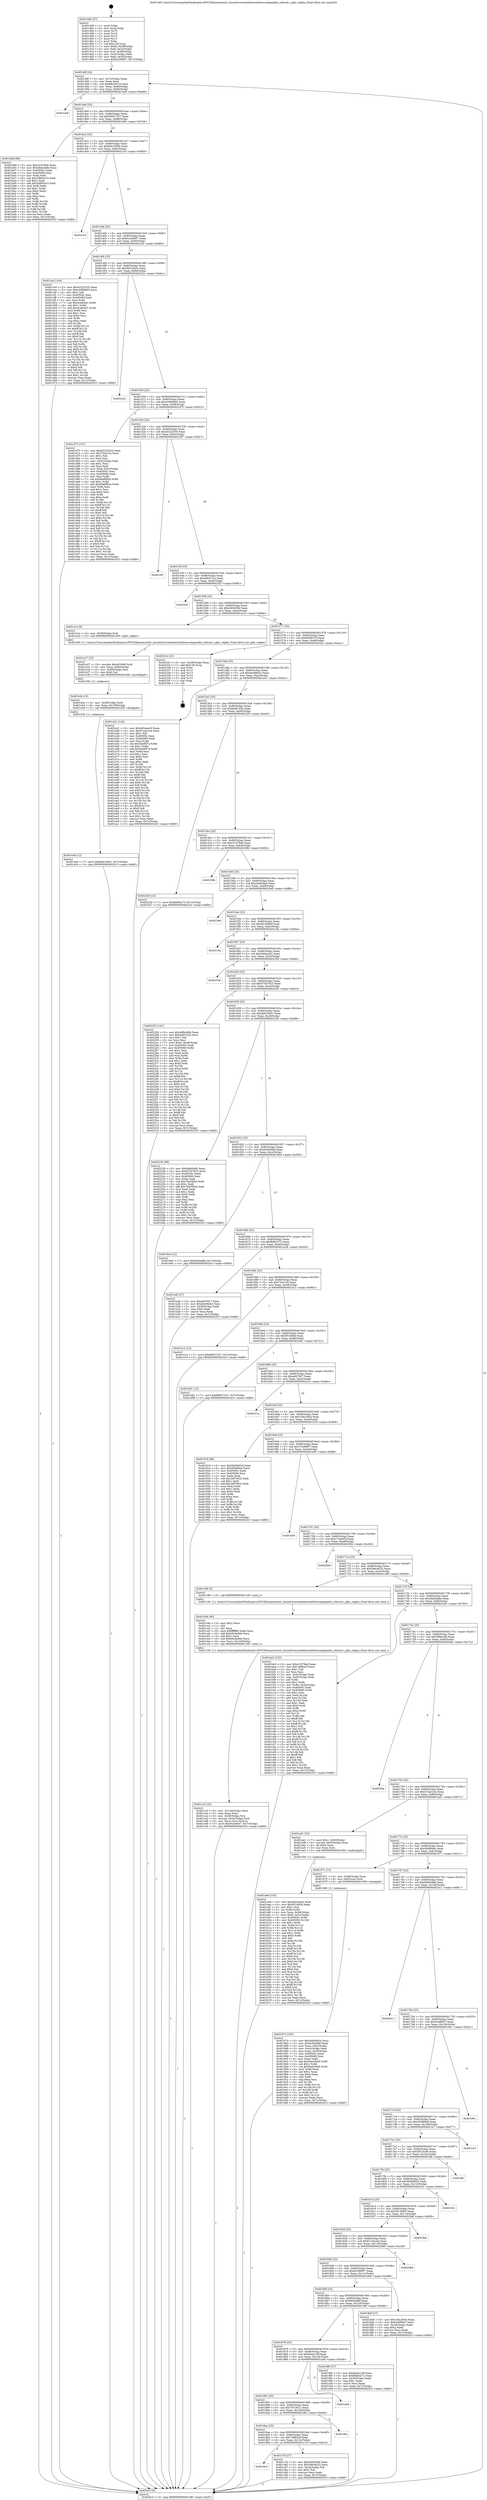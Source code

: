 digraph "0x401460" {
  label = "0x401460 (/mnt/c/Users/mathe/Desktop/tcc/POCII/binaries/extr_linuxdriversnetethernetfreescalegianfar_ethtool.c_gfar_reglen_Final-ollvm.out::main(0))"
  labelloc = "t"
  node[shape=record]

  Entry [label="",width=0.3,height=0.3,shape=circle,fillcolor=black,style=filled]
  "0x40148f" [label="{
     0x40148f [26]\l
     | [instrs]\l
     &nbsp;&nbsp;0x40148f \<+3\>: mov -0x7c(%rbp),%eax\l
     &nbsp;&nbsp;0x401492 \<+2\>: mov %eax,%ecx\l
     &nbsp;&nbsp;0x401494 \<+6\>: sub $0x88c301c3,%ecx\l
     &nbsp;&nbsp;0x40149a \<+3\>: mov %eax,-0x80(%rbp)\l
     &nbsp;&nbsp;0x40149d \<+6\>: mov %ecx,-0x84(%rbp)\l
     &nbsp;&nbsp;0x4014a3 \<+6\>: je 0000000000401ee9 \<main+0xa89\>\l
  }"]
  "0x401ee9" [label="{
     0x401ee9\l
  }", style=dashed]
  "0x4014a9" [label="{
     0x4014a9 [25]\l
     | [instrs]\l
     &nbsp;&nbsp;0x4014a9 \<+5\>: jmp 00000000004014ae \<main+0x4e\>\l
     &nbsp;&nbsp;0x4014ae \<+3\>: mov -0x80(%rbp),%eax\l
     &nbsp;&nbsp;0x4014b1 \<+5\>: sub $0x89937327,%eax\l
     &nbsp;&nbsp;0x4014b6 \<+6\>: mov %eax,-0x88(%rbp)\l
     &nbsp;&nbsp;0x4014bc \<+6\>: je 0000000000401b8d \<main+0x72d\>\l
  }"]
  Exit [label="",width=0.3,height=0.3,shape=circle,fillcolor=black,style=filled,peripheries=2]
  "0x401b8d" [label="{
     0x401b8d [88]\l
     | [instrs]\l
     &nbsp;&nbsp;0x401b8d \<+5\>: mov $0xc51f78a8,%eax\l
     &nbsp;&nbsp;0x401b92 \<+5\>: mov $0x28d2da8e,%ecx\l
     &nbsp;&nbsp;0x401b97 \<+7\>: mov 0x40505c,%edx\l
     &nbsp;&nbsp;0x401b9e \<+7\>: mov 0x405060,%esi\l
     &nbsp;&nbsp;0x401ba5 \<+2\>: mov %edx,%edi\l
     &nbsp;&nbsp;0x401ba7 \<+6\>: sub $0x2d882e10,%edi\l
     &nbsp;&nbsp;0x401bad \<+3\>: sub $0x1,%edi\l
     &nbsp;&nbsp;0x401bb0 \<+6\>: add $0x2d882e10,%edi\l
     &nbsp;&nbsp;0x401bb6 \<+3\>: imul %edi,%edx\l
     &nbsp;&nbsp;0x401bb9 \<+3\>: and $0x1,%edx\l
     &nbsp;&nbsp;0x401bbc \<+3\>: cmp $0x0,%edx\l
     &nbsp;&nbsp;0x401bbf \<+4\>: sete %r8b\l
     &nbsp;&nbsp;0x401bc3 \<+3\>: cmp $0xa,%esi\l
     &nbsp;&nbsp;0x401bc6 \<+4\>: setl %r9b\l
     &nbsp;&nbsp;0x401bca \<+3\>: mov %r8b,%r10b\l
     &nbsp;&nbsp;0x401bcd \<+3\>: and %r9b,%r10b\l
     &nbsp;&nbsp;0x401bd0 \<+3\>: xor %r9b,%r8b\l
     &nbsp;&nbsp;0x401bd3 \<+3\>: or %r8b,%r10b\l
     &nbsp;&nbsp;0x401bd6 \<+4\>: test $0x1,%r10b\l
     &nbsp;&nbsp;0x401bda \<+3\>: cmovne %ecx,%eax\l
     &nbsp;&nbsp;0x401bdd \<+3\>: mov %eax,-0x7c(%rbp)\l
     &nbsp;&nbsp;0x401be0 \<+5\>: jmp 000000000040241f \<main+0xfbf\>\l
  }"]
  "0x4014c2" [label="{
     0x4014c2 [25]\l
     | [instrs]\l
     &nbsp;&nbsp;0x4014c2 \<+5\>: jmp 00000000004014c7 \<main+0x67\>\l
     &nbsp;&nbsp;0x4014c7 \<+3\>: mov -0x80(%rbp),%eax\l
     &nbsp;&nbsp;0x4014ca \<+5\>: sub $0x8dc2369a,%eax\l
     &nbsp;&nbsp;0x4014cf \<+6\>: mov %eax,-0x8c(%rbp)\l
     &nbsp;&nbsp;0x4014d5 \<+6\>: je 00000000004021e3 \<main+0xd83\>\l
  }"]
  "0x401e4d" [label="{
     0x401e4d [12]\l
     | [instrs]\l
     &nbsp;&nbsp;0x401e4d \<+7\>: movl $0xdb919ed1,-0x7c(%rbp)\l
     &nbsp;&nbsp;0x401e54 \<+5\>: jmp 000000000040241f \<main+0xfbf\>\l
  }"]
  "0x4021e3" [label="{
     0x4021e3\l
  }", style=dashed]
  "0x4014db" [label="{
     0x4014db [25]\l
     | [instrs]\l
     &nbsp;&nbsp;0x4014db \<+5\>: jmp 00000000004014e0 \<main+0x80\>\l
     &nbsp;&nbsp;0x4014e0 \<+3\>: mov -0x80(%rbp),%eax\l
     &nbsp;&nbsp;0x4014e3 \<+5\>: sub $0x91ee9457,%eax\l
     &nbsp;&nbsp;0x4014e8 \<+6\>: mov %eax,-0x90(%rbp)\l
     &nbsp;&nbsp;0x4014ee \<+6\>: je 0000000000401ce5 \<main+0x885\>\l
  }"]
  "0x401e3e" [label="{
     0x401e3e [15]\l
     | [instrs]\l
     &nbsp;&nbsp;0x401e3e \<+4\>: mov -0x58(%rbp),%rdi\l
     &nbsp;&nbsp;0x401e42 \<+6\>: mov %eax,-0x138(%rbp)\l
     &nbsp;&nbsp;0x401e48 \<+5\>: call 0000000000401030 \<free@plt\>\l
     | [calls]\l
     &nbsp;&nbsp;0x401030 \{1\} (unknown)\l
  }"]
  "0x401ce5" [label="{
     0x401ce5 [144]\l
     | [instrs]\l
     &nbsp;&nbsp;0x401ce5 \<+5\>: mov $0xa5222535,%eax\l
     &nbsp;&nbsp;0x401cea \<+5\>: mov $0xa34946d3,%ecx\l
     &nbsp;&nbsp;0x401cef \<+2\>: mov $0x1,%dl\l
     &nbsp;&nbsp;0x401cf1 \<+7\>: mov 0x40505c,%esi\l
     &nbsp;&nbsp;0x401cf8 \<+7\>: mov 0x405060,%edi\l
     &nbsp;&nbsp;0x401cff \<+3\>: mov %esi,%r8d\l
     &nbsp;&nbsp;0x401d02 \<+7\>: sub $0x4cafe4d1,%r8d\l
     &nbsp;&nbsp;0x401d09 \<+4\>: sub $0x1,%r8d\l
     &nbsp;&nbsp;0x401d0d \<+7\>: add $0x4cafe4d1,%r8d\l
     &nbsp;&nbsp;0x401d14 \<+4\>: imul %r8d,%esi\l
     &nbsp;&nbsp;0x401d18 \<+3\>: and $0x1,%esi\l
     &nbsp;&nbsp;0x401d1b \<+3\>: cmp $0x0,%esi\l
     &nbsp;&nbsp;0x401d1e \<+4\>: sete %r9b\l
     &nbsp;&nbsp;0x401d22 \<+3\>: cmp $0xa,%edi\l
     &nbsp;&nbsp;0x401d25 \<+4\>: setl %r10b\l
     &nbsp;&nbsp;0x401d29 \<+3\>: mov %r9b,%r11b\l
     &nbsp;&nbsp;0x401d2c \<+4\>: xor $0xff,%r11b\l
     &nbsp;&nbsp;0x401d30 \<+3\>: mov %r10b,%bl\l
     &nbsp;&nbsp;0x401d33 \<+3\>: xor $0xff,%bl\l
     &nbsp;&nbsp;0x401d36 \<+3\>: xor $0x0,%dl\l
     &nbsp;&nbsp;0x401d39 \<+3\>: mov %r11b,%r14b\l
     &nbsp;&nbsp;0x401d3c \<+4\>: and $0x0,%r14b\l
     &nbsp;&nbsp;0x401d40 \<+3\>: and %dl,%r9b\l
     &nbsp;&nbsp;0x401d43 \<+3\>: mov %bl,%r15b\l
     &nbsp;&nbsp;0x401d46 \<+4\>: and $0x0,%r15b\l
     &nbsp;&nbsp;0x401d4a \<+3\>: and %dl,%r10b\l
     &nbsp;&nbsp;0x401d4d \<+3\>: or %r9b,%r14b\l
     &nbsp;&nbsp;0x401d50 \<+3\>: or %r10b,%r15b\l
     &nbsp;&nbsp;0x401d53 \<+3\>: xor %r15b,%r14b\l
     &nbsp;&nbsp;0x401d56 \<+3\>: or %bl,%r11b\l
     &nbsp;&nbsp;0x401d59 \<+4\>: xor $0xff,%r11b\l
     &nbsp;&nbsp;0x401d5d \<+3\>: or $0x0,%dl\l
     &nbsp;&nbsp;0x401d60 \<+3\>: and %dl,%r11b\l
     &nbsp;&nbsp;0x401d63 \<+3\>: or %r11b,%r14b\l
     &nbsp;&nbsp;0x401d66 \<+4\>: test $0x1,%r14b\l
     &nbsp;&nbsp;0x401d6a \<+3\>: cmovne %ecx,%eax\l
     &nbsp;&nbsp;0x401d6d \<+3\>: mov %eax,-0x7c(%rbp)\l
     &nbsp;&nbsp;0x401d70 \<+5\>: jmp 000000000040241f \<main+0xfbf\>\l
  }"]
  "0x4014f4" [label="{
     0x4014f4 [25]\l
     | [instrs]\l
     &nbsp;&nbsp;0x4014f4 \<+5\>: jmp 00000000004014f9 \<main+0x99\>\l
     &nbsp;&nbsp;0x4014f9 \<+3\>: mov -0x80(%rbp),%eax\l
     &nbsp;&nbsp;0x4014fc \<+5\>: sub $0x9b319a2e,%eax\l
     &nbsp;&nbsp;0x401501 \<+6\>: mov %eax,-0x94(%rbp)\l
     &nbsp;&nbsp;0x401507 \<+6\>: je 000000000040222a \<main+0xdca\>\l
  }"]
  "0x401e27" [label="{
     0x401e27 [23]\l
     | [instrs]\l
     &nbsp;&nbsp;0x401e27 \<+10\>: movabs $0x4030d6,%rdi\l
     &nbsp;&nbsp;0x401e31 \<+3\>: mov %eax,-0x60(%rbp)\l
     &nbsp;&nbsp;0x401e34 \<+3\>: mov -0x60(%rbp),%esi\l
     &nbsp;&nbsp;0x401e37 \<+2\>: mov $0x0,%al\l
     &nbsp;&nbsp;0x401e39 \<+5\>: call 0000000000401040 \<printf@plt\>\l
     | [calls]\l
     &nbsp;&nbsp;0x401040 \{1\} (unknown)\l
  }"]
  "0x40222a" [label="{
     0x40222a\l
  }", style=dashed]
  "0x40150d" [label="{
     0x40150d [25]\l
     | [instrs]\l
     &nbsp;&nbsp;0x40150d \<+5\>: jmp 0000000000401512 \<main+0xb2\>\l
     &nbsp;&nbsp;0x401512 \<+3\>: mov -0x80(%rbp),%eax\l
     &nbsp;&nbsp;0x401515 \<+5\>: sub $0xa34946d3,%eax\l
     &nbsp;&nbsp;0x40151a \<+6\>: mov %eax,-0x98(%rbp)\l
     &nbsp;&nbsp;0x401520 \<+6\>: je 0000000000401d75 \<main+0x915\>\l
  }"]
  "0x401cc5" [label="{
     0x401cc5 [32]\l
     | [instrs]\l
     &nbsp;&nbsp;0x401cc5 \<+6\>: mov -0x134(%rbp),%ecx\l
     &nbsp;&nbsp;0x401ccb \<+3\>: imul %eax,%ecx\l
     &nbsp;&nbsp;0x401cce \<+4\>: mov -0x58(%rbp),%rsi\l
     &nbsp;&nbsp;0x401cd2 \<+4\>: movslq -0x5c(%rbp),%rdi\l
     &nbsp;&nbsp;0x401cd6 \<+3\>: mov %ecx,(%rsi,%rdi,4)\l
     &nbsp;&nbsp;0x401cd9 \<+7\>: movl $0x91ee9457,-0x7c(%rbp)\l
     &nbsp;&nbsp;0x401ce0 \<+5\>: jmp 000000000040241f \<main+0xfbf\>\l
  }"]
  "0x401d75" [label="{
     0x401d75 [157]\l
     | [instrs]\l
     &nbsp;&nbsp;0x401d75 \<+5\>: mov $0xa5222535,%eax\l
     &nbsp;&nbsp;0x401d7a \<+5\>: mov $0x73a3142,%ecx\l
     &nbsp;&nbsp;0x401d7f \<+2\>: mov $0x1,%dl\l
     &nbsp;&nbsp;0x401d81 \<+2\>: xor %esi,%esi\l
     &nbsp;&nbsp;0x401d83 \<+3\>: mov -0x5c(%rbp),%edi\l
     &nbsp;&nbsp;0x401d86 \<+3\>: sub $0x1,%esi\l
     &nbsp;&nbsp;0x401d89 \<+2\>: sub %esi,%edi\l
     &nbsp;&nbsp;0x401d8b \<+3\>: mov %edi,-0x5c(%rbp)\l
     &nbsp;&nbsp;0x401d8e \<+7\>: mov 0x40505c,%esi\l
     &nbsp;&nbsp;0x401d95 \<+7\>: mov 0x405060,%edi\l
     &nbsp;&nbsp;0x401d9c \<+3\>: mov %esi,%r8d\l
     &nbsp;&nbsp;0x401d9f \<+7\>: sub $0xb8e9f9cb,%r8d\l
     &nbsp;&nbsp;0x401da6 \<+4\>: sub $0x1,%r8d\l
     &nbsp;&nbsp;0x401daa \<+7\>: add $0xb8e9f9cb,%r8d\l
     &nbsp;&nbsp;0x401db1 \<+4\>: imul %r8d,%esi\l
     &nbsp;&nbsp;0x401db5 \<+3\>: and $0x1,%esi\l
     &nbsp;&nbsp;0x401db8 \<+3\>: cmp $0x0,%esi\l
     &nbsp;&nbsp;0x401dbb \<+4\>: sete %r9b\l
     &nbsp;&nbsp;0x401dbf \<+3\>: cmp $0xa,%edi\l
     &nbsp;&nbsp;0x401dc2 \<+4\>: setl %r10b\l
     &nbsp;&nbsp;0x401dc6 \<+3\>: mov %r9b,%r11b\l
     &nbsp;&nbsp;0x401dc9 \<+4\>: xor $0xff,%r11b\l
     &nbsp;&nbsp;0x401dcd \<+3\>: mov %r10b,%bl\l
     &nbsp;&nbsp;0x401dd0 \<+3\>: xor $0xff,%bl\l
     &nbsp;&nbsp;0x401dd3 \<+3\>: xor $0x0,%dl\l
     &nbsp;&nbsp;0x401dd6 \<+3\>: mov %r11b,%r14b\l
     &nbsp;&nbsp;0x401dd9 \<+4\>: and $0x0,%r14b\l
     &nbsp;&nbsp;0x401ddd \<+3\>: and %dl,%r9b\l
     &nbsp;&nbsp;0x401de0 \<+3\>: mov %bl,%r15b\l
     &nbsp;&nbsp;0x401de3 \<+4\>: and $0x0,%r15b\l
     &nbsp;&nbsp;0x401de7 \<+3\>: and %dl,%r10b\l
     &nbsp;&nbsp;0x401dea \<+3\>: or %r9b,%r14b\l
     &nbsp;&nbsp;0x401ded \<+3\>: or %r10b,%r15b\l
     &nbsp;&nbsp;0x401df0 \<+3\>: xor %r15b,%r14b\l
     &nbsp;&nbsp;0x401df3 \<+3\>: or %bl,%r11b\l
     &nbsp;&nbsp;0x401df6 \<+4\>: xor $0xff,%r11b\l
     &nbsp;&nbsp;0x401dfa \<+3\>: or $0x0,%dl\l
     &nbsp;&nbsp;0x401dfd \<+3\>: and %dl,%r11b\l
     &nbsp;&nbsp;0x401e00 \<+3\>: or %r11b,%r14b\l
     &nbsp;&nbsp;0x401e03 \<+4\>: test $0x1,%r14b\l
     &nbsp;&nbsp;0x401e07 \<+3\>: cmovne %ecx,%eax\l
     &nbsp;&nbsp;0x401e0a \<+3\>: mov %eax,-0x7c(%rbp)\l
     &nbsp;&nbsp;0x401e0d \<+5\>: jmp 000000000040241f \<main+0xfbf\>\l
  }"]
  "0x401526" [label="{
     0x401526 [25]\l
     | [instrs]\l
     &nbsp;&nbsp;0x401526 \<+5\>: jmp 000000000040152b \<main+0xcb\>\l
     &nbsp;&nbsp;0x40152b \<+3\>: mov -0x80(%rbp),%eax\l
     &nbsp;&nbsp;0x40152e \<+5\>: sub $0xa5222535,%eax\l
     &nbsp;&nbsp;0x401533 \<+6\>: mov %eax,-0x9c(%rbp)\l
     &nbsp;&nbsp;0x401539 \<+6\>: je 0000000000402397 \<main+0xf37\>\l
  }"]
  "0x401c9d" [label="{
     0x401c9d [40]\l
     | [instrs]\l
     &nbsp;&nbsp;0x401c9d \<+5\>: mov $0x2,%ecx\l
     &nbsp;&nbsp;0x401ca2 \<+1\>: cltd\l
     &nbsp;&nbsp;0x401ca3 \<+2\>: idiv %ecx\l
     &nbsp;&nbsp;0x401ca5 \<+6\>: imul $0xfffffffe,%edx,%ecx\l
     &nbsp;&nbsp;0x401cab \<+6\>: add $0xb6c9a9de,%ecx\l
     &nbsp;&nbsp;0x401cb1 \<+3\>: add $0x1,%ecx\l
     &nbsp;&nbsp;0x401cb4 \<+6\>: sub $0xb6c9a9de,%ecx\l
     &nbsp;&nbsp;0x401cba \<+6\>: mov %ecx,-0x134(%rbp)\l
     &nbsp;&nbsp;0x401cc0 \<+5\>: call 0000000000401160 \<next_i\>\l
     | [calls]\l
     &nbsp;&nbsp;0x401160 \{1\} (/mnt/c/Users/mathe/Desktop/tcc/POCII/binaries/extr_linuxdriversnetethernetfreescalegianfar_ethtool.c_gfar_reglen_Final-ollvm.out::next_i)\l
  }"]
  "0x402397" [label="{
     0x402397\l
  }", style=dashed]
  "0x40153f" [label="{
     0x40153f [25]\l
     | [instrs]\l
     &nbsp;&nbsp;0x40153f \<+5\>: jmp 0000000000401544 \<main+0xe4\>\l
     &nbsp;&nbsp;0x401544 \<+3\>: mov -0x80(%rbp),%eax\l
     &nbsp;&nbsp;0x401547 \<+5\>: sub $0xab6472cc,%eax\l
     &nbsp;&nbsp;0x40154c \<+6\>: mov %eax,-0xa0(%rbp)\l
     &nbsp;&nbsp;0x401552 \<+6\>: je 00000000004023f2 \<main+0xf92\>\l
  }"]
  "0x4018c3" [label="{
     0x4018c3\l
  }", style=dashed]
  "0x4023f2" [label="{
     0x4023f2\l
  }", style=dashed]
  "0x401558" [label="{
     0x401558 [25]\l
     | [instrs]\l
     &nbsp;&nbsp;0x401558 \<+5\>: jmp 000000000040155d \<main+0xfd\>\l
     &nbsp;&nbsp;0x40155d \<+3\>: mov -0x80(%rbp),%eax\l
     &nbsp;&nbsp;0x401560 \<+5\>: sub $0xb565d5fd,%eax\l
     &nbsp;&nbsp;0x401565 \<+6\>: mov %eax,-0xa4(%rbp)\l
     &nbsp;&nbsp;0x40156b \<+6\>: je 0000000000401e1e \<main+0x9be\>\l
  }"]
  "0x401c7d" [label="{
     0x401c7d [27]\l
     | [instrs]\l
     &nbsp;&nbsp;0x401c7d \<+5\>: mov $0xb565d5fd,%eax\l
     &nbsp;&nbsp;0x401c82 \<+5\>: mov $0x286cbb25,%ecx\l
     &nbsp;&nbsp;0x401c87 \<+3\>: mov -0x2a(%rbp),%dl\l
     &nbsp;&nbsp;0x401c8a \<+3\>: test $0x1,%dl\l
     &nbsp;&nbsp;0x401c8d \<+3\>: cmovne %ecx,%eax\l
     &nbsp;&nbsp;0x401c90 \<+3\>: mov %eax,-0x7c(%rbp)\l
     &nbsp;&nbsp;0x401c93 \<+5\>: jmp 000000000040241f \<main+0xfbf\>\l
  }"]
  "0x401e1e" [label="{
     0x401e1e [9]\l
     | [instrs]\l
     &nbsp;&nbsp;0x401e1e \<+4\>: mov -0x58(%rbp),%rdi\l
     &nbsp;&nbsp;0x401e22 \<+5\>: call 0000000000401450 \<gfar_reglen\>\l
     | [calls]\l
     &nbsp;&nbsp;0x401450 \{1\} (/mnt/c/Users/mathe/Desktop/tcc/POCII/binaries/extr_linuxdriversnetethernetfreescalegianfar_ethtool.c_gfar_reglen_Final-ollvm.out::gfar_reglen)\l
  }"]
  "0x401571" [label="{
     0x401571 [25]\l
     | [instrs]\l
     &nbsp;&nbsp;0x401571 \<+5\>: jmp 0000000000401576 \<main+0x116\>\l
     &nbsp;&nbsp;0x401576 \<+3\>: mov -0x80(%rbp),%eax\l
     &nbsp;&nbsp;0x401579 \<+5\>: sub $0xbb982c7f,%eax\l
     &nbsp;&nbsp;0x40157e \<+6\>: mov %eax,-0xa8(%rbp)\l
     &nbsp;&nbsp;0x401584 \<+6\>: je 000000000040232c \<main+0xecc\>\l
  }"]
  "0x4018aa" [label="{
     0x4018aa [25]\l
     | [instrs]\l
     &nbsp;&nbsp;0x4018aa \<+5\>: jmp 00000000004018af \<main+0x44f\>\l
     &nbsp;&nbsp;0x4018af \<+3\>: mov -0x80(%rbp),%eax\l
     &nbsp;&nbsp;0x4018b2 \<+5\>: sub $0x7af862cf,%eax\l
     &nbsp;&nbsp;0x4018b7 \<+6\>: mov %eax,-0x12c(%rbp)\l
     &nbsp;&nbsp;0x4018bd \<+6\>: je 0000000000401c7d \<main+0x81d\>\l
  }"]
  "0x40232c" [label="{
     0x40232c [21]\l
     | [instrs]\l
     &nbsp;&nbsp;0x40232c \<+3\>: mov -0x38(%rbp),%eax\l
     &nbsp;&nbsp;0x40232f \<+7\>: add $0x128,%rsp\l
     &nbsp;&nbsp;0x402336 \<+1\>: pop %rbx\l
     &nbsp;&nbsp;0x402337 \<+2\>: pop %r12\l
     &nbsp;&nbsp;0x402339 \<+2\>: pop %r13\l
     &nbsp;&nbsp;0x40233b \<+2\>: pop %r14\l
     &nbsp;&nbsp;0x40233d \<+2\>: pop %r15\l
     &nbsp;&nbsp;0x40233f \<+1\>: pop %rbp\l
     &nbsp;&nbsp;0x402340 \<+1\>: ret\l
  }"]
  "0x40158a" [label="{
     0x40158a [25]\l
     | [instrs]\l
     &nbsp;&nbsp;0x40158a \<+5\>: jmp 000000000040158f \<main+0x12f\>\l
     &nbsp;&nbsp;0x40158f \<+3\>: mov -0x80(%rbp),%eax\l
     &nbsp;&nbsp;0x401592 \<+5\>: sub $0xbdc89e43,%eax\l
     &nbsp;&nbsp;0x401597 \<+6\>: mov %eax,-0xac(%rbp)\l
     &nbsp;&nbsp;0x40159d \<+6\>: je 0000000000401a41 \<main+0x5e1\>\l
  }"]
  "0x401f6e" [label="{
     0x401f6e\l
  }", style=dashed]
  "0x401a41" [label="{
     0x401a41 [144]\l
     | [instrs]\l
     &nbsp;&nbsp;0x401a41 \<+5\>: mov $0xd45eeab3,%eax\l
     &nbsp;&nbsp;0x401a46 \<+5\>: mov $0x47ea21e4,%ecx\l
     &nbsp;&nbsp;0x401a4b \<+2\>: mov $0x1,%dl\l
     &nbsp;&nbsp;0x401a4d \<+7\>: mov 0x40505c,%esi\l
     &nbsp;&nbsp;0x401a54 \<+7\>: mov 0x405060,%edi\l
     &nbsp;&nbsp;0x401a5b \<+3\>: mov %esi,%r8d\l
     &nbsp;&nbsp;0x401a5e \<+7\>: sub $0x5eb897a,%r8d\l
     &nbsp;&nbsp;0x401a65 \<+4\>: sub $0x1,%r8d\l
     &nbsp;&nbsp;0x401a69 \<+7\>: add $0x5eb897a,%r8d\l
     &nbsp;&nbsp;0x401a70 \<+4\>: imul %r8d,%esi\l
     &nbsp;&nbsp;0x401a74 \<+3\>: and $0x1,%esi\l
     &nbsp;&nbsp;0x401a77 \<+3\>: cmp $0x0,%esi\l
     &nbsp;&nbsp;0x401a7a \<+4\>: sete %r9b\l
     &nbsp;&nbsp;0x401a7e \<+3\>: cmp $0xa,%edi\l
     &nbsp;&nbsp;0x401a81 \<+4\>: setl %r10b\l
     &nbsp;&nbsp;0x401a85 \<+3\>: mov %r9b,%r11b\l
     &nbsp;&nbsp;0x401a88 \<+4\>: xor $0xff,%r11b\l
     &nbsp;&nbsp;0x401a8c \<+3\>: mov %r10b,%bl\l
     &nbsp;&nbsp;0x401a8f \<+3\>: xor $0xff,%bl\l
     &nbsp;&nbsp;0x401a92 \<+3\>: xor $0x0,%dl\l
     &nbsp;&nbsp;0x401a95 \<+3\>: mov %r11b,%r14b\l
     &nbsp;&nbsp;0x401a98 \<+4\>: and $0x0,%r14b\l
     &nbsp;&nbsp;0x401a9c \<+3\>: and %dl,%r9b\l
     &nbsp;&nbsp;0x401a9f \<+3\>: mov %bl,%r15b\l
     &nbsp;&nbsp;0x401aa2 \<+4\>: and $0x0,%r15b\l
     &nbsp;&nbsp;0x401aa6 \<+3\>: and %dl,%r10b\l
     &nbsp;&nbsp;0x401aa9 \<+3\>: or %r9b,%r14b\l
     &nbsp;&nbsp;0x401aac \<+3\>: or %r10b,%r15b\l
     &nbsp;&nbsp;0x401aaf \<+3\>: xor %r15b,%r14b\l
     &nbsp;&nbsp;0x401ab2 \<+3\>: or %bl,%r11b\l
     &nbsp;&nbsp;0x401ab5 \<+4\>: xor $0xff,%r11b\l
     &nbsp;&nbsp;0x401ab9 \<+3\>: or $0x0,%dl\l
     &nbsp;&nbsp;0x401abc \<+3\>: and %dl,%r11b\l
     &nbsp;&nbsp;0x401abf \<+3\>: or %r11b,%r14b\l
     &nbsp;&nbsp;0x401ac2 \<+4\>: test $0x1,%r14b\l
     &nbsp;&nbsp;0x401ac6 \<+3\>: cmovne %ecx,%eax\l
     &nbsp;&nbsp;0x401ac9 \<+3\>: mov %eax,-0x7c(%rbp)\l
     &nbsp;&nbsp;0x401acc \<+5\>: jmp 000000000040241f \<main+0xfbf\>\l
  }"]
  "0x4015a3" [label="{
     0x4015a3 [25]\l
     | [instrs]\l
     &nbsp;&nbsp;0x4015a3 \<+5\>: jmp 00000000004015a8 \<main+0x148\>\l
     &nbsp;&nbsp;0x4015a8 \<+3\>: mov -0x80(%rbp),%eax\l
     &nbsp;&nbsp;0x4015ab \<+5\>: sub $0xbefd7d2e,%eax\l
     &nbsp;&nbsp;0x4015b0 \<+6\>: mov %eax,-0xb0(%rbp)\l
     &nbsp;&nbsp;0x4015b6 \<+6\>: je 0000000000402320 \<main+0xec0\>\l
  }"]
  "0x401891" [label="{
     0x401891 [25]\l
     | [instrs]\l
     &nbsp;&nbsp;0x401891 \<+5\>: jmp 0000000000401896 \<main+0x436\>\l
     &nbsp;&nbsp;0x401896 \<+3\>: mov -0x80(%rbp),%eax\l
     &nbsp;&nbsp;0x401899 \<+5\>: sub $0x707cfe11,%eax\l
     &nbsp;&nbsp;0x40189e \<+6\>: mov %eax,-0x128(%rbp)\l
     &nbsp;&nbsp;0x4018a4 \<+6\>: je 0000000000401f6e \<main+0xb0e\>\l
  }"]
  "0x402320" [label="{
     0x402320 [12]\l
     | [instrs]\l
     &nbsp;&nbsp;0x402320 \<+7\>: movl $0xbb982c7f,-0x7c(%rbp)\l
     &nbsp;&nbsp;0x402327 \<+5\>: jmp 000000000040241f \<main+0xfbf\>\l
  }"]
  "0x4015bc" [label="{
     0x4015bc [25]\l
     | [instrs]\l
     &nbsp;&nbsp;0x4015bc \<+5\>: jmp 00000000004015c1 \<main+0x161\>\l
     &nbsp;&nbsp;0x4015c1 \<+3\>: mov -0x80(%rbp),%eax\l
     &nbsp;&nbsp;0x4015c4 \<+5\>: sub $0xc51f78a8,%eax\l
     &nbsp;&nbsp;0x4015c9 \<+6\>: mov %eax,-0xb4(%rbp)\l
     &nbsp;&nbsp;0x4015cf \<+6\>: je 000000000040238b \<main+0xf2b\>\l
  }"]
  "0x401a0b" [label="{
     0x401a0b\l
  }", style=dashed]
  "0x40238b" [label="{
     0x40238b\l
  }", style=dashed]
  "0x4015d5" [label="{
     0x4015d5 [25]\l
     | [instrs]\l
     &nbsp;&nbsp;0x4015d5 \<+5\>: jmp 00000000004015da \<main+0x17a\>\l
     &nbsp;&nbsp;0x4015da \<+3\>: mov -0x80(%rbp),%eax\l
     &nbsp;&nbsp;0x4015dd \<+5\>: sub $0xcba93dad,%eax\l
     &nbsp;&nbsp;0x4015e2 \<+6\>: mov %eax,-0xb8(%rbp)\l
     &nbsp;&nbsp;0x4015e8 \<+6\>: je 00000000004023e6 \<main+0xf86\>\l
  }"]
  "0x401ae8" [label="{
     0x401ae8 [153]\l
     | [instrs]\l
     &nbsp;&nbsp;0x401ae8 \<+5\>: mov $0xd45eeab3,%ecx\l
     &nbsp;&nbsp;0x401aed \<+5\>: mov $0x951d65d,%edx\l
     &nbsp;&nbsp;0x401af2 \<+3\>: mov $0x1,%sil\l
     &nbsp;&nbsp;0x401af5 \<+3\>: xor %r8d,%r8d\l
     &nbsp;&nbsp;0x401af8 \<+4\>: mov %rax,-0x58(%rbp)\l
     &nbsp;&nbsp;0x401afc \<+7\>: movl $0x0,-0x5c(%rbp)\l
     &nbsp;&nbsp;0x401b03 \<+8\>: mov 0x40505c,%r9d\l
     &nbsp;&nbsp;0x401b0b \<+8\>: mov 0x405060,%r10d\l
     &nbsp;&nbsp;0x401b13 \<+4\>: sub $0x1,%r8d\l
     &nbsp;&nbsp;0x401b17 \<+3\>: mov %r9d,%r11d\l
     &nbsp;&nbsp;0x401b1a \<+3\>: add %r8d,%r11d\l
     &nbsp;&nbsp;0x401b1d \<+4\>: imul %r11d,%r9d\l
     &nbsp;&nbsp;0x401b21 \<+4\>: and $0x1,%r9d\l
     &nbsp;&nbsp;0x401b25 \<+4\>: cmp $0x0,%r9d\l
     &nbsp;&nbsp;0x401b29 \<+3\>: sete %bl\l
     &nbsp;&nbsp;0x401b2c \<+4\>: cmp $0xa,%r10d\l
     &nbsp;&nbsp;0x401b30 \<+4\>: setl %r14b\l
     &nbsp;&nbsp;0x401b34 \<+3\>: mov %bl,%r15b\l
     &nbsp;&nbsp;0x401b37 \<+4\>: xor $0xff,%r15b\l
     &nbsp;&nbsp;0x401b3b \<+3\>: mov %r14b,%r12b\l
     &nbsp;&nbsp;0x401b3e \<+4\>: xor $0xff,%r12b\l
     &nbsp;&nbsp;0x401b42 \<+4\>: xor $0x0,%sil\l
     &nbsp;&nbsp;0x401b46 \<+3\>: mov %r15b,%r13b\l
     &nbsp;&nbsp;0x401b49 \<+4\>: and $0x0,%r13b\l
     &nbsp;&nbsp;0x401b4d \<+3\>: and %sil,%bl\l
     &nbsp;&nbsp;0x401b50 \<+3\>: mov %r12b,%al\l
     &nbsp;&nbsp;0x401b53 \<+2\>: and $0x0,%al\l
     &nbsp;&nbsp;0x401b55 \<+3\>: and %sil,%r14b\l
     &nbsp;&nbsp;0x401b58 \<+3\>: or %bl,%r13b\l
     &nbsp;&nbsp;0x401b5b \<+3\>: or %r14b,%al\l
     &nbsp;&nbsp;0x401b5e \<+3\>: xor %al,%r13b\l
     &nbsp;&nbsp;0x401b61 \<+3\>: or %r12b,%r15b\l
     &nbsp;&nbsp;0x401b64 \<+4\>: xor $0xff,%r15b\l
     &nbsp;&nbsp;0x401b68 \<+4\>: or $0x0,%sil\l
     &nbsp;&nbsp;0x401b6c \<+3\>: and %sil,%r15b\l
     &nbsp;&nbsp;0x401b6f \<+3\>: or %r15b,%r13b\l
     &nbsp;&nbsp;0x401b72 \<+4\>: test $0x1,%r13b\l
     &nbsp;&nbsp;0x401b76 \<+3\>: cmovne %edx,%ecx\l
     &nbsp;&nbsp;0x401b79 \<+3\>: mov %ecx,-0x7c(%rbp)\l
     &nbsp;&nbsp;0x401b7c \<+5\>: jmp 000000000040241f \<main+0xfbf\>\l
  }"]
  "0x4023e6" [label="{
     0x4023e6\l
  }", style=dashed]
  "0x4015ee" [label="{
     0x4015ee [25]\l
     | [instrs]\l
     &nbsp;&nbsp;0x4015ee \<+5\>: jmp 00000000004015f3 \<main+0x193\>\l
     &nbsp;&nbsp;0x4015f3 \<+3\>: mov -0x80(%rbp),%eax\l
     &nbsp;&nbsp;0x4015f6 \<+5\>: sub $0xd41b96ef,%eax\l
     &nbsp;&nbsp;0x4015fb \<+6\>: mov %eax,-0xbc(%rbp)\l
     &nbsp;&nbsp;0x401601 \<+6\>: je 000000000040216a \<main+0xd0a\>\l
  }"]
  "0x401878" [label="{
     0x401878 [25]\l
     | [instrs]\l
     &nbsp;&nbsp;0x401878 \<+5\>: jmp 000000000040187d \<main+0x41d\>\l
     &nbsp;&nbsp;0x40187d \<+3\>: mov -0x80(%rbp),%eax\l
     &nbsp;&nbsp;0x401880 \<+5\>: sub $0x6dcbc19f,%eax\l
     &nbsp;&nbsp;0x401885 \<+6\>: mov %eax,-0x124(%rbp)\l
     &nbsp;&nbsp;0x40188b \<+6\>: je 0000000000401a0b \<main+0x5ab\>\l
  }"]
  "0x40216a" [label="{
     0x40216a\l
  }", style=dashed]
  "0x401607" [label="{
     0x401607 [25]\l
     | [instrs]\l
     &nbsp;&nbsp;0x401607 \<+5\>: jmp 000000000040160c \<main+0x1ac\>\l
     &nbsp;&nbsp;0x40160c \<+3\>: mov -0x80(%rbp),%eax\l
     &nbsp;&nbsp;0x40160f \<+5\>: sub $0xd45eeab3,%eax\l
     &nbsp;&nbsp;0x401614 \<+6\>: mov %eax,-0xc0(%rbp)\l
     &nbsp;&nbsp;0x40161a \<+6\>: je 000000000040235d \<main+0xefd\>\l
  }"]
  "0x4019f0" [label="{
     0x4019f0 [27]\l
     | [instrs]\l
     &nbsp;&nbsp;0x4019f0 \<+5\>: mov $0x6dcbc19f,%eax\l
     &nbsp;&nbsp;0x4019f5 \<+5\>: mov $0xf8db3272,%ecx\l
     &nbsp;&nbsp;0x4019fa \<+3\>: mov -0x30(%rbp),%edx\l
     &nbsp;&nbsp;0x4019fd \<+3\>: cmp $0x1,%edx\l
     &nbsp;&nbsp;0x401a00 \<+3\>: cmovl %ecx,%eax\l
     &nbsp;&nbsp;0x401a03 \<+3\>: mov %eax,-0x7c(%rbp)\l
     &nbsp;&nbsp;0x401a06 \<+5\>: jmp 000000000040241f \<main+0xfbf\>\l
  }"]
  "0x40235d" [label="{
     0x40235d\l
  }", style=dashed]
  "0x401620" [label="{
     0x401620 [25]\l
     | [instrs]\l
     &nbsp;&nbsp;0x401620 \<+5\>: jmp 0000000000401625 \<main+0x1c5\>\l
     &nbsp;&nbsp;0x401625 \<+3\>: mov -0x80(%rbp),%eax\l
     &nbsp;&nbsp;0x401628 \<+5\>: sub $0xd7507623,%eax\l
     &nbsp;&nbsp;0x40162d \<+6\>: mov %eax,-0xc4(%rbp)\l
     &nbsp;&nbsp;0x401633 \<+6\>: je 0000000000402293 \<main+0xe33\>\l
  }"]
  "0x40197e" [label="{
     0x40197e [102]\l
     | [instrs]\l
     &nbsp;&nbsp;0x40197e \<+5\>: mov $0x5b95662d,%ecx\l
     &nbsp;&nbsp;0x401983 \<+5\>: mov $0xdc92bfdd,%edx\l
     &nbsp;&nbsp;0x401988 \<+3\>: mov %eax,-0x4c(%rbp)\l
     &nbsp;&nbsp;0x40198b \<+3\>: mov -0x4c(%rbp),%eax\l
     &nbsp;&nbsp;0x40198e \<+3\>: mov %eax,-0x30(%rbp)\l
     &nbsp;&nbsp;0x401991 \<+7\>: mov 0x40505c,%eax\l
     &nbsp;&nbsp;0x401998 \<+7\>: mov 0x405060,%esi\l
     &nbsp;&nbsp;0x40199f \<+3\>: mov %eax,%r8d\l
     &nbsp;&nbsp;0x4019a2 \<+7\>: add $0x5aac56a8,%r8d\l
     &nbsp;&nbsp;0x4019a9 \<+4\>: sub $0x1,%r8d\l
     &nbsp;&nbsp;0x4019ad \<+7\>: sub $0x5aac56a8,%r8d\l
     &nbsp;&nbsp;0x4019b4 \<+4\>: imul %r8d,%eax\l
     &nbsp;&nbsp;0x4019b8 \<+3\>: and $0x1,%eax\l
     &nbsp;&nbsp;0x4019bb \<+3\>: cmp $0x0,%eax\l
     &nbsp;&nbsp;0x4019be \<+4\>: sete %r9b\l
     &nbsp;&nbsp;0x4019c2 \<+3\>: cmp $0xa,%esi\l
     &nbsp;&nbsp;0x4019c5 \<+4\>: setl %r10b\l
     &nbsp;&nbsp;0x4019c9 \<+3\>: mov %r9b,%r11b\l
     &nbsp;&nbsp;0x4019cc \<+3\>: and %r10b,%r11b\l
     &nbsp;&nbsp;0x4019cf \<+3\>: xor %r10b,%r9b\l
     &nbsp;&nbsp;0x4019d2 \<+3\>: or %r9b,%r11b\l
     &nbsp;&nbsp;0x4019d5 \<+4\>: test $0x1,%r11b\l
     &nbsp;&nbsp;0x4019d9 \<+3\>: cmovne %edx,%ecx\l
     &nbsp;&nbsp;0x4019dc \<+3\>: mov %ecx,-0x7c(%rbp)\l
     &nbsp;&nbsp;0x4019df \<+5\>: jmp 000000000040241f \<main+0xfbf\>\l
  }"]
  "0x402293" [label="{
     0x402293 [141]\l
     | [instrs]\l
     &nbsp;&nbsp;0x402293 \<+5\>: mov $0x4bfb0d6b,%eax\l
     &nbsp;&nbsp;0x402298 \<+5\>: mov $0xbefd7d2e,%ecx\l
     &nbsp;&nbsp;0x40229d \<+2\>: mov $0x1,%dl\l
     &nbsp;&nbsp;0x40229f \<+2\>: xor %esi,%esi\l
     &nbsp;&nbsp;0x4022a1 \<+7\>: movl $0x0,-0x38(%rbp)\l
     &nbsp;&nbsp;0x4022a8 \<+7\>: mov 0x40505c,%edi\l
     &nbsp;&nbsp;0x4022af \<+8\>: mov 0x405060,%r8d\l
     &nbsp;&nbsp;0x4022b7 \<+3\>: sub $0x1,%esi\l
     &nbsp;&nbsp;0x4022ba \<+3\>: mov %edi,%r9d\l
     &nbsp;&nbsp;0x4022bd \<+3\>: add %esi,%r9d\l
     &nbsp;&nbsp;0x4022c0 \<+4\>: imul %r9d,%edi\l
     &nbsp;&nbsp;0x4022c4 \<+3\>: and $0x1,%edi\l
     &nbsp;&nbsp;0x4022c7 \<+3\>: cmp $0x0,%edi\l
     &nbsp;&nbsp;0x4022ca \<+4\>: sete %r10b\l
     &nbsp;&nbsp;0x4022ce \<+4\>: cmp $0xa,%r8d\l
     &nbsp;&nbsp;0x4022d2 \<+4\>: setl %r11b\l
     &nbsp;&nbsp;0x4022d6 \<+3\>: mov %r10b,%bl\l
     &nbsp;&nbsp;0x4022d9 \<+3\>: xor $0xff,%bl\l
     &nbsp;&nbsp;0x4022dc \<+3\>: mov %r11b,%r14b\l
     &nbsp;&nbsp;0x4022df \<+4\>: xor $0xff,%r14b\l
     &nbsp;&nbsp;0x4022e3 \<+3\>: xor $0x0,%dl\l
     &nbsp;&nbsp;0x4022e6 \<+3\>: mov %bl,%r15b\l
     &nbsp;&nbsp;0x4022e9 \<+4\>: and $0x0,%r15b\l
     &nbsp;&nbsp;0x4022ed \<+3\>: and %dl,%r10b\l
     &nbsp;&nbsp;0x4022f0 \<+3\>: mov %r14b,%r12b\l
     &nbsp;&nbsp;0x4022f3 \<+4\>: and $0x0,%r12b\l
     &nbsp;&nbsp;0x4022f7 \<+3\>: and %dl,%r11b\l
     &nbsp;&nbsp;0x4022fa \<+3\>: or %r10b,%r15b\l
     &nbsp;&nbsp;0x4022fd \<+3\>: or %r11b,%r12b\l
     &nbsp;&nbsp;0x402300 \<+3\>: xor %r12b,%r15b\l
     &nbsp;&nbsp;0x402303 \<+3\>: or %r14b,%bl\l
     &nbsp;&nbsp;0x402306 \<+3\>: xor $0xff,%bl\l
     &nbsp;&nbsp;0x402309 \<+3\>: or $0x0,%dl\l
     &nbsp;&nbsp;0x40230c \<+2\>: and %dl,%bl\l
     &nbsp;&nbsp;0x40230e \<+3\>: or %bl,%r15b\l
     &nbsp;&nbsp;0x402311 \<+4\>: test $0x1,%r15b\l
     &nbsp;&nbsp;0x402315 \<+3\>: cmovne %ecx,%eax\l
     &nbsp;&nbsp;0x402318 \<+3\>: mov %eax,-0x7c(%rbp)\l
     &nbsp;&nbsp;0x40231b \<+5\>: jmp 000000000040241f \<main+0xfbf\>\l
  }"]
  "0x401639" [label="{
     0x401639 [25]\l
     | [instrs]\l
     &nbsp;&nbsp;0x401639 \<+5\>: jmp 000000000040163e \<main+0x1de\>\l
     &nbsp;&nbsp;0x40163e \<+3\>: mov -0x80(%rbp),%eax\l
     &nbsp;&nbsp;0x401641 \<+5\>: sub $0xdb919ed1,%eax\l
     &nbsp;&nbsp;0x401646 \<+6\>: mov %eax,-0xc8(%rbp)\l
     &nbsp;&nbsp;0x40164c \<+6\>: je 000000000040223b \<main+0xddb\>\l
  }"]
  "0x401460" [label="{
     0x401460 [47]\l
     | [instrs]\l
     &nbsp;&nbsp;0x401460 \<+1\>: push %rbp\l
     &nbsp;&nbsp;0x401461 \<+3\>: mov %rsp,%rbp\l
     &nbsp;&nbsp;0x401464 \<+2\>: push %r15\l
     &nbsp;&nbsp;0x401466 \<+2\>: push %r14\l
     &nbsp;&nbsp;0x401468 \<+2\>: push %r13\l
     &nbsp;&nbsp;0x40146a \<+2\>: push %r12\l
     &nbsp;&nbsp;0x40146c \<+1\>: push %rbx\l
     &nbsp;&nbsp;0x40146d \<+7\>: sub $0x128,%rsp\l
     &nbsp;&nbsp;0x401474 \<+7\>: movl $0x0,-0x38(%rbp)\l
     &nbsp;&nbsp;0x40147b \<+3\>: mov %edi,-0x3c(%rbp)\l
     &nbsp;&nbsp;0x40147e \<+4\>: mov %rsi,-0x48(%rbp)\l
     &nbsp;&nbsp;0x401482 \<+3\>: mov -0x3c(%rbp),%edi\l
     &nbsp;&nbsp;0x401485 \<+3\>: mov %edi,-0x34(%rbp)\l
     &nbsp;&nbsp;0x401488 \<+7\>: movl $0x62296f07,-0x7c(%rbp)\l
  }"]
  "0x40223b" [label="{
     0x40223b [88]\l
     | [instrs]\l
     &nbsp;&nbsp;0x40223b \<+5\>: mov $0x4bfb0d6b,%eax\l
     &nbsp;&nbsp;0x402240 \<+5\>: mov $0xd7507623,%ecx\l
     &nbsp;&nbsp;0x402245 \<+7\>: mov 0x40505c,%edx\l
     &nbsp;&nbsp;0x40224c \<+7\>: mov 0x405060,%esi\l
     &nbsp;&nbsp;0x402253 \<+2\>: mov %edx,%edi\l
     &nbsp;&nbsp;0x402255 \<+6\>: sub $0x76e058cb,%edi\l
     &nbsp;&nbsp;0x40225b \<+3\>: sub $0x1,%edi\l
     &nbsp;&nbsp;0x40225e \<+6\>: add $0x76e058cb,%edi\l
     &nbsp;&nbsp;0x402264 \<+3\>: imul %edi,%edx\l
     &nbsp;&nbsp;0x402267 \<+3\>: and $0x1,%edx\l
     &nbsp;&nbsp;0x40226a \<+3\>: cmp $0x0,%edx\l
     &nbsp;&nbsp;0x40226d \<+4\>: sete %r8b\l
     &nbsp;&nbsp;0x402271 \<+3\>: cmp $0xa,%esi\l
     &nbsp;&nbsp;0x402274 \<+4\>: setl %r9b\l
     &nbsp;&nbsp;0x402278 \<+3\>: mov %r8b,%r10b\l
     &nbsp;&nbsp;0x40227b \<+3\>: and %r9b,%r10b\l
     &nbsp;&nbsp;0x40227e \<+3\>: xor %r9b,%r8b\l
     &nbsp;&nbsp;0x402281 \<+3\>: or %r8b,%r10b\l
     &nbsp;&nbsp;0x402284 \<+4\>: test $0x1,%r10b\l
     &nbsp;&nbsp;0x402288 \<+3\>: cmovne %ecx,%eax\l
     &nbsp;&nbsp;0x40228b \<+3\>: mov %eax,-0x7c(%rbp)\l
     &nbsp;&nbsp;0x40228e \<+5\>: jmp 000000000040241f \<main+0xfbf\>\l
  }"]
  "0x401652" [label="{
     0x401652 [25]\l
     | [instrs]\l
     &nbsp;&nbsp;0x401652 \<+5\>: jmp 0000000000401657 \<main+0x1f7\>\l
     &nbsp;&nbsp;0x401657 \<+3\>: mov -0x80(%rbp),%eax\l
     &nbsp;&nbsp;0x40165a \<+5\>: sub $0xdc92bfdd,%eax\l
     &nbsp;&nbsp;0x40165f \<+6\>: mov %eax,-0xcc(%rbp)\l
     &nbsp;&nbsp;0x401665 \<+6\>: je 00000000004019e4 \<main+0x584\>\l
  }"]
  "0x40241f" [label="{
     0x40241f [5]\l
     | [instrs]\l
     &nbsp;&nbsp;0x40241f \<+5\>: jmp 000000000040148f \<main+0x2f\>\l
  }"]
  "0x4019e4" [label="{
     0x4019e4 [12]\l
     | [instrs]\l
     &nbsp;&nbsp;0x4019e4 \<+7\>: movl $0x662bafbf,-0x7c(%rbp)\l
     &nbsp;&nbsp;0x4019eb \<+5\>: jmp 000000000040241f \<main+0xfbf\>\l
  }"]
  "0x40166b" [label="{
     0x40166b [25]\l
     | [instrs]\l
     &nbsp;&nbsp;0x40166b \<+5\>: jmp 0000000000401670 \<main+0x210\>\l
     &nbsp;&nbsp;0x401670 \<+3\>: mov -0x80(%rbp),%eax\l
     &nbsp;&nbsp;0x401673 \<+5\>: sub $0xf8db3272,%eax\l
     &nbsp;&nbsp;0x401678 \<+6\>: mov %eax,-0xd0(%rbp)\l
     &nbsp;&nbsp;0x40167e \<+6\>: je 0000000000401a26 \<main+0x5c6\>\l
  }"]
  "0x40185f" [label="{
     0x40185f [25]\l
     | [instrs]\l
     &nbsp;&nbsp;0x40185f \<+5\>: jmp 0000000000401864 \<main+0x404\>\l
     &nbsp;&nbsp;0x401864 \<+3\>: mov -0x80(%rbp),%eax\l
     &nbsp;&nbsp;0x401867 \<+5\>: sub $0x662bafbf,%eax\l
     &nbsp;&nbsp;0x40186c \<+6\>: mov %eax,-0x120(%rbp)\l
     &nbsp;&nbsp;0x401872 \<+6\>: je 00000000004019f0 \<main+0x590\>\l
  }"]
  "0x401a26" [label="{
     0x401a26 [27]\l
     | [instrs]\l
     &nbsp;&nbsp;0x401a26 \<+5\>: mov $0xa847827,%eax\l
     &nbsp;&nbsp;0x401a2b \<+5\>: mov $0xbdc89e43,%ecx\l
     &nbsp;&nbsp;0x401a30 \<+3\>: mov -0x30(%rbp),%edx\l
     &nbsp;&nbsp;0x401a33 \<+3\>: cmp $0x0,%edx\l
     &nbsp;&nbsp;0x401a36 \<+3\>: cmove %ecx,%eax\l
     &nbsp;&nbsp;0x401a39 \<+3\>: mov %eax,-0x7c(%rbp)\l
     &nbsp;&nbsp;0x401a3c \<+5\>: jmp 000000000040241f \<main+0xfbf\>\l
  }"]
  "0x401684" [label="{
     0x401684 [25]\l
     | [instrs]\l
     &nbsp;&nbsp;0x401684 \<+5\>: jmp 0000000000401689 \<main+0x229\>\l
     &nbsp;&nbsp;0x401689 \<+3\>: mov -0x80(%rbp),%eax\l
     &nbsp;&nbsp;0x40168c \<+5\>: sub $0x73a3142,%eax\l
     &nbsp;&nbsp;0x401691 \<+6\>: mov %eax,-0xd4(%rbp)\l
     &nbsp;&nbsp;0x401697 \<+6\>: je 0000000000401e12 \<main+0x9b2\>\l
  }"]
  "0x4018e6" [label="{
     0x4018e6 [27]\l
     | [instrs]\l
     &nbsp;&nbsp;0x4018e6 \<+5\>: mov $0x10bc29d4,%eax\l
     &nbsp;&nbsp;0x4018eb \<+5\>: mov $0x4c4f6647,%ecx\l
     &nbsp;&nbsp;0x4018f0 \<+3\>: mov -0x34(%rbp),%edx\l
     &nbsp;&nbsp;0x4018f3 \<+3\>: cmp $0x2,%edx\l
     &nbsp;&nbsp;0x4018f6 \<+3\>: cmovne %ecx,%eax\l
     &nbsp;&nbsp;0x4018f9 \<+3\>: mov %eax,-0x7c(%rbp)\l
     &nbsp;&nbsp;0x4018fc \<+5\>: jmp 000000000040241f \<main+0xfbf\>\l
  }"]
  "0x401e12" [label="{
     0x401e12 [12]\l
     | [instrs]\l
     &nbsp;&nbsp;0x401e12 \<+7\>: movl $0x89937327,-0x7c(%rbp)\l
     &nbsp;&nbsp;0x401e19 \<+5\>: jmp 000000000040241f \<main+0xfbf\>\l
  }"]
  "0x40169d" [label="{
     0x40169d [25]\l
     | [instrs]\l
     &nbsp;&nbsp;0x40169d \<+5\>: jmp 00000000004016a2 \<main+0x242\>\l
     &nbsp;&nbsp;0x4016a2 \<+3\>: mov -0x80(%rbp),%eax\l
     &nbsp;&nbsp;0x4016a5 \<+5\>: sub $0x951d65d,%eax\l
     &nbsp;&nbsp;0x4016aa \<+6\>: mov %eax,-0xd8(%rbp)\l
     &nbsp;&nbsp;0x4016b0 \<+6\>: je 0000000000401b81 \<main+0x721\>\l
  }"]
  "0x401846" [label="{
     0x401846 [25]\l
     | [instrs]\l
     &nbsp;&nbsp;0x401846 \<+5\>: jmp 000000000040184b \<main+0x3eb\>\l
     &nbsp;&nbsp;0x40184b \<+3\>: mov -0x80(%rbp),%eax\l
     &nbsp;&nbsp;0x40184e \<+5\>: sub $0x62296f07,%eax\l
     &nbsp;&nbsp;0x401853 \<+6\>: mov %eax,-0x11c(%rbp)\l
     &nbsp;&nbsp;0x401859 \<+6\>: je 00000000004018e6 \<main+0x486\>\l
  }"]
  "0x401b81" [label="{
     0x401b81 [12]\l
     | [instrs]\l
     &nbsp;&nbsp;0x401b81 \<+7\>: movl $0x89937327,-0x7c(%rbp)\l
     &nbsp;&nbsp;0x401b88 \<+5\>: jmp 000000000040241f \<main+0xfbf\>\l
  }"]
  "0x4016b6" [label="{
     0x4016b6 [25]\l
     | [instrs]\l
     &nbsp;&nbsp;0x4016b6 \<+5\>: jmp 00000000004016bb \<main+0x25b\>\l
     &nbsp;&nbsp;0x4016bb \<+3\>: mov -0x80(%rbp),%eax\l
     &nbsp;&nbsp;0x4016be \<+5\>: sub $0xa847827,%eax\l
     &nbsp;&nbsp;0x4016c3 \<+6\>: mov %eax,-0xdc(%rbp)\l
     &nbsp;&nbsp;0x4016c9 \<+6\>: je 000000000040221e \<main+0xdbe\>\l
  }"]
  "0x402088" [label="{
     0x402088\l
  }", style=dashed]
  "0x40221e" [label="{
     0x40221e\l
  }", style=dashed]
  "0x4016cf" [label="{
     0x4016cf [25]\l
     | [instrs]\l
     &nbsp;&nbsp;0x4016cf \<+5\>: jmp 00000000004016d4 \<main+0x274\>\l
     &nbsp;&nbsp;0x4016d4 \<+3\>: mov -0x80(%rbp),%eax\l
     &nbsp;&nbsp;0x4016d7 \<+5\>: sub $0x10bc29d4,%eax\l
     &nbsp;&nbsp;0x4016dc \<+6\>: mov %eax,-0xe0(%rbp)\l
     &nbsp;&nbsp;0x4016e2 \<+6\>: je 0000000000401919 \<main+0x4b9\>\l
  }"]
  "0x40182d" [label="{
     0x40182d [25]\l
     | [instrs]\l
     &nbsp;&nbsp;0x40182d \<+5\>: jmp 0000000000401832 \<main+0x3d2\>\l
     &nbsp;&nbsp;0x401832 \<+3\>: mov -0x80(%rbp),%eax\l
     &nbsp;&nbsp;0x401835 \<+5\>: sub $0x6123aceb,%eax\l
     &nbsp;&nbsp;0x40183a \<+6\>: mov %eax,-0x118(%rbp)\l
     &nbsp;&nbsp;0x401840 \<+6\>: je 0000000000402088 \<main+0xc28\>\l
  }"]
  "0x401919" [label="{
     0x401919 [88]\l
     | [instrs]\l
     &nbsp;&nbsp;0x401919 \<+5\>: mov $0x5b95662d,%eax\l
     &nbsp;&nbsp;0x40191e \<+5\>: mov $0x494f94ee,%ecx\l
     &nbsp;&nbsp;0x401923 \<+7\>: mov 0x40505c,%edx\l
     &nbsp;&nbsp;0x40192a \<+7\>: mov 0x405060,%esi\l
     &nbsp;&nbsp;0x401931 \<+2\>: mov %edx,%edi\l
     &nbsp;&nbsp;0x401933 \<+6\>: sub $0x2df7e9c2,%edi\l
     &nbsp;&nbsp;0x401939 \<+3\>: sub $0x1,%edi\l
     &nbsp;&nbsp;0x40193c \<+6\>: add $0x2df7e9c2,%edi\l
     &nbsp;&nbsp;0x401942 \<+3\>: imul %edi,%edx\l
     &nbsp;&nbsp;0x401945 \<+3\>: and $0x1,%edx\l
     &nbsp;&nbsp;0x401948 \<+3\>: cmp $0x0,%edx\l
     &nbsp;&nbsp;0x40194b \<+4\>: sete %r8b\l
     &nbsp;&nbsp;0x40194f \<+3\>: cmp $0xa,%esi\l
     &nbsp;&nbsp;0x401952 \<+4\>: setl %r9b\l
     &nbsp;&nbsp;0x401956 \<+3\>: mov %r8b,%r10b\l
     &nbsp;&nbsp;0x401959 \<+3\>: and %r9b,%r10b\l
     &nbsp;&nbsp;0x40195c \<+3\>: xor %r9b,%r8b\l
     &nbsp;&nbsp;0x40195f \<+3\>: or %r8b,%r10b\l
     &nbsp;&nbsp;0x401962 \<+4\>: test $0x1,%r10b\l
     &nbsp;&nbsp;0x401966 \<+3\>: cmovne %ecx,%eax\l
     &nbsp;&nbsp;0x401969 \<+3\>: mov %eax,-0x7c(%rbp)\l
     &nbsp;&nbsp;0x40196c \<+5\>: jmp 000000000040241f \<main+0xfbf\>\l
  }"]
  "0x4016e8" [label="{
     0x4016e8 [25]\l
     | [instrs]\l
     &nbsp;&nbsp;0x4016e8 \<+5\>: jmp 00000000004016ed \<main+0x28d\>\l
     &nbsp;&nbsp;0x4016ed \<+3\>: mov -0x80(%rbp),%eax\l
     &nbsp;&nbsp;0x4016f0 \<+5\>: sub $0x153d9bf7,%eax\l
     &nbsp;&nbsp;0x4016f5 \<+6\>: mov %eax,-0xe4(%rbp)\l
     &nbsp;&nbsp;0x4016fb \<+6\>: je 0000000000401e59 \<main+0x9f9\>\l
  }"]
  "0x4023b8" [label="{
     0x4023b8\l
  }", style=dashed]
  "0x401e59" [label="{
     0x401e59\l
  }", style=dashed]
  "0x401701" [label="{
     0x401701 [25]\l
     | [instrs]\l
     &nbsp;&nbsp;0x401701 \<+5\>: jmp 0000000000401706 \<main+0x2a6\>\l
     &nbsp;&nbsp;0x401706 \<+3\>: mov -0x80(%rbp),%eax\l
     &nbsp;&nbsp;0x401709 \<+5\>: sub $0x17ab9e3f,%eax\l
     &nbsp;&nbsp;0x40170e \<+6\>: mov %eax,-0xe8(%rbp)\l
     &nbsp;&nbsp;0x401714 \<+6\>: je 000000000040206d \<main+0xc0d\>\l
  }"]
  "0x401814" [label="{
     0x401814 [25]\l
     | [instrs]\l
     &nbsp;&nbsp;0x401814 \<+5\>: jmp 0000000000401819 \<main+0x3b9\>\l
     &nbsp;&nbsp;0x401819 \<+3\>: mov -0x80(%rbp),%eax\l
     &nbsp;&nbsp;0x40181c \<+5\>: sub $0x5f138fb5,%eax\l
     &nbsp;&nbsp;0x401821 \<+6\>: mov %eax,-0x114(%rbp)\l
     &nbsp;&nbsp;0x401827 \<+6\>: je 00000000004023b8 \<main+0xf58\>\l
  }"]
  "0x40206d" [label="{
     0x40206d\l
  }", style=dashed]
  "0x40171a" [label="{
     0x40171a [25]\l
     | [instrs]\l
     &nbsp;&nbsp;0x40171a \<+5\>: jmp 000000000040171f \<main+0x2bf\>\l
     &nbsp;&nbsp;0x40171f \<+3\>: mov -0x80(%rbp),%eax\l
     &nbsp;&nbsp;0x401722 \<+5\>: sub $0x286cbb25,%eax\l
     &nbsp;&nbsp;0x401727 \<+6\>: mov %eax,-0xec(%rbp)\l
     &nbsp;&nbsp;0x40172d \<+6\>: je 0000000000401c98 \<main+0x838\>\l
  }"]
  "0x402341" [label="{
     0x402341\l
  }", style=dashed]
  "0x401c98" [label="{
     0x401c98 [5]\l
     | [instrs]\l
     &nbsp;&nbsp;0x401c98 \<+5\>: call 0000000000401160 \<next_i\>\l
     | [calls]\l
     &nbsp;&nbsp;0x401160 \{1\} (/mnt/c/Users/mathe/Desktop/tcc/POCII/binaries/extr_linuxdriversnetethernetfreescalegianfar_ethtool.c_gfar_reglen_Final-ollvm.out::next_i)\l
  }"]
  "0x401733" [label="{
     0x401733 [25]\l
     | [instrs]\l
     &nbsp;&nbsp;0x401733 \<+5\>: jmp 0000000000401738 \<main+0x2d8\>\l
     &nbsp;&nbsp;0x401738 \<+3\>: mov -0x80(%rbp),%eax\l
     &nbsp;&nbsp;0x40173b \<+5\>: sub $0x28d2da8e,%eax\l
     &nbsp;&nbsp;0x401740 \<+6\>: mov %eax,-0xf0(%rbp)\l
     &nbsp;&nbsp;0x401746 \<+6\>: je 0000000000401be5 \<main+0x785\>\l
  }"]
  "0x4017fb" [label="{
     0x4017fb [25]\l
     | [instrs]\l
     &nbsp;&nbsp;0x4017fb \<+5\>: jmp 0000000000401800 \<main+0x3a0\>\l
     &nbsp;&nbsp;0x401800 \<+3\>: mov -0x80(%rbp),%eax\l
     &nbsp;&nbsp;0x401803 \<+5\>: sub $0x5b95662d,%eax\l
     &nbsp;&nbsp;0x401808 \<+6\>: mov %eax,-0x110(%rbp)\l
     &nbsp;&nbsp;0x40180e \<+6\>: je 0000000000402341 \<main+0xee1\>\l
  }"]
  "0x401be5" [label="{
     0x401be5 [152]\l
     | [instrs]\l
     &nbsp;&nbsp;0x401be5 \<+5\>: mov $0xc51f78a8,%eax\l
     &nbsp;&nbsp;0x401bea \<+5\>: mov $0x7af862cf,%ecx\l
     &nbsp;&nbsp;0x401bef \<+2\>: mov $0x1,%dl\l
     &nbsp;&nbsp;0x401bf1 \<+2\>: xor %esi,%esi\l
     &nbsp;&nbsp;0x401bf3 \<+3\>: mov -0x5c(%rbp),%edi\l
     &nbsp;&nbsp;0x401bf6 \<+3\>: cmp -0x50(%rbp),%edi\l
     &nbsp;&nbsp;0x401bf9 \<+4\>: setl %r8b\l
     &nbsp;&nbsp;0x401bfd \<+4\>: and $0x1,%r8b\l
     &nbsp;&nbsp;0x401c01 \<+4\>: mov %r8b,-0x2a(%rbp)\l
     &nbsp;&nbsp;0x401c05 \<+7\>: mov 0x40505c,%edi\l
     &nbsp;&nbsp;0x401c0c \<+8\>: mov 0x405060,%r9d\l
     &nbsp;&nbsp;0x401c14 \<+3\>: sub $0x1,%esi\l
     &nbsp;&nbsp;0x401c17 \<+3\>: mov %edi,%r10d\l
     &nbsp;&nbsp;0x401c1a \<+3\>: add %esi,%r10d\l
     &nbsp;&nbsp;0x401c1d \<+4\>: imul %r10d,%edi\l
     &nbsp;&nbsp;0x401c21 \<+3\>: and $0x1,%edi\l
     &nbsp;&nbsp;0x401c24 \<+3\>: cmp $0x0,%edi\l
     &nbsp;&nbsp;0x401c27 \<+4\>: sete %r8b\l
     &nbsp;&nbsp;0x401c2b \<+4\>: cmp $0xa,%r9d\l
     &nbsp;&nbsp;0x401c2f \<+4\>: setl %r11b\l
     &nbsp;&nbsp;0x401c33 \<+3\>: mov %r8b,%bl\l
     &nbsp;&nbsp;0x401c36 \<+3\>: xor $0xff,%bl\l
     &nbsp;&nbsp;0x401c39 \<+3\>: mov %r11b,%r14b\l
     &nbsp;&nbsp;0x401c3c \<+4\>: xor $0xff,%r14b\l
     &nbsp;&nbsp;0x401c40 \<+3\>: xor $0x1,%dl\l
     &nbsp;&nbsp;0x401c43 \<+3\>: mov %bl,%r15b\l
     &nbsp;&nbsp;0x401c46 \<+4\>: and $0xff,%r15b\l
     &nbsp;&nbsp;0x401c4a \<+3\>: and %dl,%r8b\l
     &nbsp;&nbsp;0x401c4d \<+3\>: mov %r14b,%r12b\l
     &nbsp;&nbsp;0x401c50 \<+4\>: and $0xff,%r12b\l
     &nbsp;&nbsp;0x401c54 \<+3\>: and %dl,%r11b\l
     &nbsp;&nbsp;0x401c57 \<+3\>: or %r8b,%r15b\l
     &nbsp;&nbsp;0x401c5a \<+3\>: or %r11b,%r12b\l
     &nbsp;&nbsp;0x401c5d \<+3\>: xor %r12b,%r15b\l
     &nbsp;&nbsp;0x401c60 \<+3\>: or %r14b,%bl\l
     &nbsp;&nbsp;0x401c63 \<+3\>: xor $0xff,%bl\l
     &nbsp;&nbsp;0x401c66 \<+3\>: or $0x1,%dl\l
     &nbsp;&nbsp;0x401c69 \<+2\>: and %dl,%bl\l
     &nbsp;&nbsp;0x401c6b \<+3\>: or %bl,%r15b\l
     &nbsp;&nbsp;0x401c6e \<+4\>: test $0x1,%r15b\l
     &nbsp;&nbsp;0x401c72 \<+3\>: cmovne %ecx,%eax\l
     &nbsp;&nbsp;0x401c75 \<+3\>: mov %eax,-0x7c(%rbp)\l
     &nbsp;&nbsp;0x401c78 \<+5\>: jmp 000000000040241f \<main+0xfbf\>\l
  }"]
  "0x40174c" [label="{
     0x40174c [25]\l
     | [instrs]\l
     &nbsp;&nbsp;0x40174c \<+5\>: jmp 0000000000401751 \<main+0x2f1\>\l
     &nbsp;&nbsp;0x401751 \<+3\>: mov -0x80(%rbp),%eax\l
     &nbsp;&nbsp;0x401754 \<+5\>: sub $0x38f9ecd9,%eax\l
     &nbsp;&nbsp;0x401759 \<+6\>: mov %eax,-0xf4(%rbp)\l
     &nbsp;&nbsp;0x40175f \<+6\>: je 00000000004020da \<main+0xc7a\>\l
  }"]
  "0x401ffe" [label="{
     0x401ffe\l
  }", style=dashed]
  "0x4020da" [label="{
     0x4020da\l
  }", style=dashed]
  "0x401765" [label="{
     0x401765 [25]\l
     | [instrs]\l
     &nbsp;&nbsp;0x401765 \<+5\>: jmp 000000000040176a \<main+0x30a\>\l
     &nbsp;&nbsp;0x40176a \<+3\>: mov -0x80(%rbp),%eax\l
     &nbsp;&nbsp;0x40176d \<+5\>: sub $0x47ea21e4,%eax\l
     &nbsp;&nbsp;0x401772 \<+6\>: mov %eax,-0xf8(%rbp)\l
     &nbsp;&nbsp;0x401778 \<+6\>: je 0000000000401ad1 \<main+0x671\>\l
  }"]
  "0x4017e2" [label="{
     0x4017e2 [25]\l
     | [instrs]\l
     &nbsp;&nbsp;0x4017e2 \<+5\>: jmp 00000000004017e7 \<main+0x387\>\l
     &nbsp;&nbsp;0x4017e7 \<+3\>: mov -0x80(%rbp),%eax\l
     &nbsp;&nbsp;0x4017ea \<+5\>: sub $0x5051bc90,%eax\l
     &nbsp;&nbsp;0x4017ef \<+6\>: mov %eax,-0x10c(%rbp)\l
     &nbsp;&nbsp;0x4017f5 \<+6\>: je 0000000000401ffe \<main+0xb9e\>\l
  }"]
  "0x401ad1" [label="{
     0x401ad1 [23]\l
     | [instrs]\l
     &nbsp;&nbsp;0x401ad1 \<+7\>: movl $0x1,-0x50(%rbp)\l
     &nbsp;&nbsp;0x401ad8 \<+4\>: movslq -0x50(%rbp),%rax\l
     &nbsp;&nbsp;0x401adc \<+4\>: shl $0x2,%rax\l
     &nbsp;&nbsp;0x401ae0 \<+3\>: mov %rax,%rdi\l
     &nbsp;&nbsp;0x401ae3 \<+5\>: call 0000000000401050 \<malloc@plt\>\l
     | [calls]\l
     &nbsp;&nbsp;0x401050 \{1\} (unknown)\l
  }"]
  "0x40177e" [label="{
     0x40177e [25]\l
     | [instrs]\l
     &nbsp;&nbsp;0x40177e \<+5\>: jmp 0000000000401783 \<main+0x323\>\l
     &nbsp;&nbsp;0x401783 \<+3\>: mov -0x80(%rbp),%eax\l
     &nbsp;&nbsp;0x401786 \<+5\>: sub $0x494f94ee,%eax\l
     &nbsp;&nbsp;0x40178b \<+6\>: mov %eax,-0xfc(%rbp)\l
     &nbsp;&nbsp;0x401791 \<+6\>: je 0000000000401971 \<main+0x511\>\l
  }"]
  "0x4021d7" [label="{
     0x4021d7\l
  }", style=dashed]
  "0x401971" [label="{
     0x401971 [13]\l
     | [instrs]\l
     &nbsp;&nbsp;0x401971 \<+4\>: mov -0x48(%rbp),%rax\l
     &nbsp;&nbsp;0x401975 \<+4\>: mov 0x8(%rax),%rdi\l
     &nbsp;&nbsp;0x401979 \<+5\>: call 0000000000401060 \<atoi@plt\>\l
     | [calls]\l
     &nbsp;&nbsp;0x401060 \{1\} (unknown)\l
  }"]
  "0x401797" [label="{
     0x401797 [25]\l
     | [instrs]\l
     &nbsp;&nbsp;0x401797 \<+5\>: jmp 000000000040179c \<main+0x33c\>\l
     &nbsp;&nbsp;0x40179c \<+3\>: mov -0x80(%rbp),%eax\l
     &nbsp;&nbsp;0x40179f \<+5\>: sub $0x4bfb0d6b,%eax\l
     &nbsp;&nbsp;0x4017a4 \<+6\>: mov %eax,-0x100(%rbp)\l
     &nbsp;&nbsp;0x4017aa \<+6\>: je 0000000000402411 \<main+0xfb1\>\l
  }"]
  "0x4017c9" [label="{
     0x4017c9 [25]\l
     | [instrs]\l
     &nbsp;&nbsp;0x4017c9 \<+5\>: jmp 00000000004017ce \<main+0x36e\>\l
     &nbsp;&nbsp;0x4017ce \<+3\>: mov -0x80(%rbp),%eax\l
     &nbsp;&nbsp;0x4017d1 \<+5\>: sub $0x503f96e9,%eax\l
     &nbsp;&nbsp;0x4017d6 \<+6\>: mov %eax,-0x108(%rbp)\l
     &nbsp;&nbsp;0x4017dc \<+6\>: je 00000000004021d7 \<main+0xd77\>\l
  }"]
  "0x402411" [label="{
     0x402411\l
  }", style=dashed]
  "0x4017b0" [label="{
     0x4017b0 [25]\l
     | [instrs]\l
     &nbsp;&nbsp;0x4017b0 \<+5\>: jmp 00000000004017b5 \<main+0x355\>\l
     &nbsp;&nbsp;0x4017b5 \<+3\>: mov -0x80(%rbp),%eax\l
     &nbsp;&nbsp;0x4017b8 \<+5\>: sub $0x4c4f6647,%eax\l
     &nbsp;&nbsp;0x4017bd \<+6\>: mov %eax,-0x104(%rbp)\l
     &nbsp;&nbsp;0x4017c3 \<+6\>: je 0000000000401901 \<main+0x4a1\>\l
  }"]
  "0x401901" [label="{
     0x401901\l
  }", style=dashed]
  Entry -> "0x401460" [label=" 1"]
  "0x40148f" -> "0x401ee9" [label=" 0"]
  "0x40148f" -> "0x4014a9" [label=" 24"]
  "0x40232c" -> Exit [label=" 1"]
  "0x4014a9" -> "0x401b8d" [label=" 2"]
  "0x4014a9" -> "0x4014c2" [label=" 22"]
  "0x402320" -> "0x40241f" [label=" 1"]
  "0x4014c2" -> "0x4021e3" [label=" 0"]
  "0x4014c2" -> "0x4014db" [label=" 22"]
  "0x402293" -> "0x40241f" [label=" 1"]
  "0x4014db" -> "0x401ce5" [label=" 1"]
  "0x4014db" -> "0x4014f4" [label=" 21"]
  "0x40223b" -> "0x40241f" [label=" 1"]
  "0x4014f4" -> "0x40222a" [label=" 0"]
  "0x4014f4" -> "0x40150d" [label=" 21"]
  "0x401e4d" -> "0x40241f" [label=" 1"]
  "0x40150d" -> "0x401d75" [label=" 1"]
  "0x40150d" -> "0x401526" [label=" 20"]
  "0x401e3e" -> "0x401e4d" [label=" 1"]
  "0x401526" -> "0x402397" [label=" 0"]
  "0x401526" -> "0x40153f" [label=" 20"]
  "0x401e27" -> "0x401e3e" [label=" 1"]
  "0x40153f" -> "0x4023f2" [label=" 0"]
  "0x40153f" -> "0x401558" [label=" 20"]
  "0x401e1e" -> "0x401e27" [label=" 1"]
  "0x401558" -> "0x401e1e" [label=" 1"]
  "0x401558" -> "0x401571" [label=" 19"]
  "0x401e12" -> "0x40241f" [label=" 1"]
  "0x401571" -> "0x40232c" [label=" 1"]
  "0x401571" -> "0x40158a" [label=" 18"]
  "0x401ce5" -> "0x40241f" [label=" 1"]
  "0x40158a" -> "0x401a41" [label=" 1"]
  "0x40158a" -> "0x4015a3" [label=" 17"]
  "0x401cc5" -> "0x40241f" [label=" 1"]
  "0x4015a3" -> "0x402320" [label=" 1"]
  "0x4015a3" -> "0x4015bc" [label=" 16"]
  "0x401c98" -> "0x401c9d" [label=" 1"]
  "0x4015bc" -> "0x40238b" [label=" 0"]
  "0x4015bc" -> "0x4015d5" [label=" 16"]
  "0x401c7d" -> "0x40241f" [label=" 2"]
  "0x4015d5" -> "0x4023e6" [label=" 0"]
  "0x4015d5" -> "0x4015ee" [label=" 16"]
  "0x4018aa" -> "0x401c7d" [label=" 2"]
  "0x4015ee" -> "0x40216a" [label=" 0"]
  "0x4015ee" -> "0x401607" [label=" 16"]
  "0x401d75" -> "0x40241f" [label=" 1"]
  "0x401607" -> "0x40235d" [label=" 0"]
  "0x401607" -> "0x401620" [label=" 16"]
  "0x401891" -> "0x4018aa" [label=" 2"]
  "0x401620" -> "0x402293" [label=" 1"]
  "0x401620" -> "0x401639" [label=" 15"]
  "0x401c9d" -> "0x401cc5" [label=" 1"]
  "0x401639" -> "0x40223b" [label=" 1"]
  "0x401639" -> "0x401652" [label=" 14"]
  "0x401878" -> "0x401891" [label=" 2"]
  "0x401652" -> "0x4019e4" [label=" 1"]
  "0x401652" -> "0x40166b" [label=" 13"]
  "0x401878" -> "0x401a0b" [label=" 0"]
  "0x40166b" -> "0x401a26" [label=" 1"]
  "0x40166b" -> "0x401684" [label=" 12"]
  "0x4018aa" -> "0x4018c3" [label=" 0"]
  "0x401684" -> "0x401e12" [label=" 1"]
  "0x401684" -> "0x40169d" [label=" 11"]
  "0x401be5" -> "0x40241f" [label=" 2"]
  "0x40169d" -> "0x401b81" [label=" 1"]
  "0x40169d" -> "0x4016b6" [label=" 10"]
  "0x401b81" -> "0x40241f" [label=" 1"]
  "0x4016b6" -> "0x40221e" [label=" 0"]
  "0x4016b6" -> "0x4016cf" [label=" 10"]
  "0x401ae8" -> "0x40241f" [label=" 1"]
  "0x4016cf" -> "0x401919" [label=" 1"]
  "0x4016cf" -> "0x4016e8" [label=" 9"]
  "0x401a41" -> "0x40241f" [label=" 1"]
  "0x4016e8" -> "0x401e59" [label=" 0"]
  "0x4016e8" -> "0x401701" [label=" 9"]
  "0x401a26" -> "0x40241f" [label=" 1"]
  "0x401701" -> "0x40206d" [label=" 0"]
  "0x401701" -> "0x40171a" [label=" 9"]
  "0x40185f" -> "0x401878" [label=" 2"]
  "0x40171a" -> "0x401c98" [label=" 1"]
  "0x40171a" -> "0x401733" [label=" 8"]
  "0x40185f" -> "0x4019f0" [label=" 1"]
  "0x401733" -> "0x401be5" [label=" 2"]
  "0x401733" -> "0x40174c" [label=" 6"]
  "0x4019e4" -> "0x40241f" [label=" 1"]
  "0x40174c" -> "0x4020da" [label=" 0"]
  "0x40174c" -> "0x401765" [label=" 6"]
  "0x40197e" -> "0x40241f" [label=" 1"]
  "0x401765" -> "0x401ad1" [label=" 1"]
  "0x401765" -> "0x40177e" [label=" 5"]
  "0x401919" -> "0x40241f" [label=" 1"]
  "0x40177e" -> "0x401971" [label=" 1"]
  "0x40177e" -> "0x401797" [label=" 4"]
  "0x40241f" -> "0x40148f" [label=" 23"]
  "0x401797" -> "0x402411" [label=" 0"]
  "0x401797" -> "0x4017b0" [label=" 4"]
  "0x4018e6" -> "0x40241f" [label=" 1"]
  "0x4017b0" -> "0x401901" [label=" 0"]
  "0x4017b0" -> "0x4017c9" [label=" 4"]
  "0x401460" -> "0x40148f" [label=" 1"]
  "0x4017c9" -> "0x4021d7" [label=" 0"]
  "0x4017c9" -> "0x4017e2" [label=" 4"]
  "0x401971" -> "0x40197e" [label=" 1"]
  "0x4017e2" -> "0x401ffe" [label=" 0"]
  "0x4017e2" -> "0x4017fb" [label=" 4"]
  "0x401891" -> "0x401f6e" [label=" 0"]
  "0x4017fb" -> "0x402341" [label=" 0"]
  "0x4017fb" -> "0x401814" [label=" 4"]
  "0x4019f0" -> "0x40241f" [label=" 1"]
  "0x401814" -> "0x4023b8" [label=" 0"]
  "0x401814" -> "0x40182d" [label=" 4"]
  "0x401ad1" -> "0x401ae8" [label=" 1"]
  "0x40182d" -> "0x402088" [label=" 0"]
  "0x40182d" -> "0x401846" [label=" 4"]
  "0x401b8d" -> "0x40241f" [label=" 2"]
  "0x401846" -> "0x4018e6" [label=" 1"]
  "0x401846" -> "0x40185f" [label=" 3"]
}
